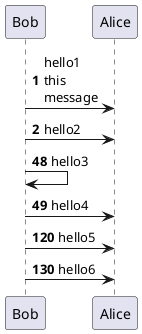{
  "sha1": "2yrtdu5ks0x3fju9g0o1rkuobbxk1u1",
  "insertion": {
    "when": "2024-05-30T20:48:20.130Z",
    "user": "plantuml@gmail.com"
  }
}
@startuml
autonumber

Bob -> Alice : hello1\nthis\nmessage
Bob -> Alice : hello2
autonumber 48
Bob -> Bob : hello3
Bob -> Alice : hello4
autonumber 120 10
Bob -> Alice : hello5
Bob -> Alice : hello6

@enduml
